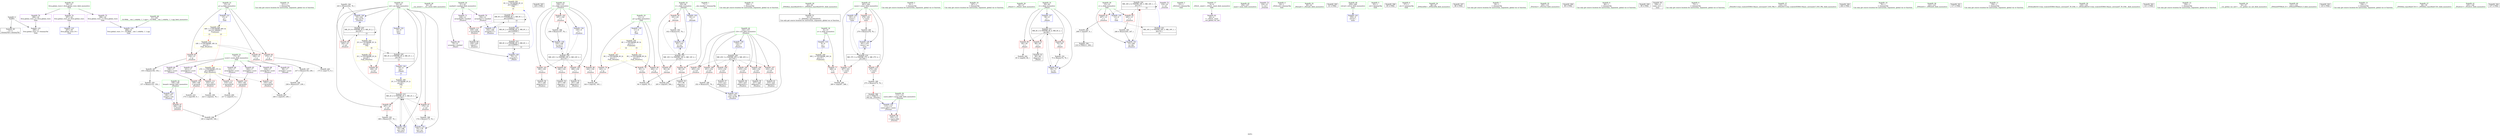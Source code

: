 digraph "SVFG" {
	label="SVFG";

	Node0x559079123280 [shape=record,color=grey,label="{NodeID: 0\nNullPtr}"];
	Node0x559079123280 -> Node0x5590791406b0[style=solid];
	Node0x559079123280 -> Node0x5590791456d0[style=solid];
	Node0x55907913f660 [shape=record,color=red,label="{NodeID: 97\n184\<--148\n\<--bound\n_Z5solvev\n}"];
	Node0x55907913f660 -> Node0x55907914bfe0[style=solid];
	Node0x55907913d660 [shape=record,color=green,label="{NodeID: 14\n211\<--1\n\<--dummyObj\nCan only get source location for instruction, argument, global var or function.}"];
	Node0x559079143190 [shape=record,color=grey,label="{NodeID: 194\n243 = Binary(242, 76, )\n}"];
	Node0x559079143190 -> Node0x559079146330[style=solid];
	Node0x5590791401c0 [shape=record,color=red,label="{NodeID: 111\n216\<--215\n\<--arrayidx20\n_Z5solvev\n}"];
	Node0x5590791401c0 -> Node0x559079143a90[style=solid];
	Node0x55907913e310 [shape=record,color=green,label="{NodeID: 28\n44\<--45\n__cxa_atexit\<--__cxa_atexit_field_insensitive\n}"];
	Node0x55907915e810 [shape=record,color=yellow,style=double,label="{NodeID: 291\n6V_3 = CSCHI(MR_6V_2)\npts\{220000 \}\nCS[]|{<s0>15}}"];
	Node0x55907915e810:s0 -> Node0x559079154400[style=dashed,color=red];
	Node0x55907914bfe0 [shape=record,color=grey,label="{NodeID: 208\n185 = cmp(183, 184, )\n}"];
	Node0x5590791456d0 [shape=record,color=blue, style = dotted,label="{NodeID: 125\n289\<--3\nllvm.global_ctors_2\<--dummyVal\nGlob }"];
	Node0x55907913f080 [shape=record,color=green,label="{NodeID: 42\n148\<--149\nbound\<--bound_field_insensitive\n_Z5solvev\n}"];
	Node0x55907913f080 -> Node0x55907913f660[style=solid];
	Node0x55907913f080 -> Node0x559079145d80[style=solid];
	Node0x55907916c030 [shape=record,color=black,label="{NodeID: 305\n128 = PHI()\n}"];
	Node0x559079146260 [shape=record,color=blue,label="{NodeID: 139\n152\<--9\ni14\<--\n_Z5solvev\n}"];
	Node0x559079146260 -> Node0x559079157100[style=dashed];
	Node0x559079140cc0 [shape=record,color=black,label="{NodeID: 56\n191\<--190\nidxprom10\<--\n_Z5solvev\n}"];
	Node0x559079141820 [shape=record,color=purple,label="{NodeID: 70\n192\<--21\narrayidx11\<--marked\n_Z5solvev\n}"];
	Node0x559079141820 -> Node0x5590791460c0[style=solid];
	Node0x55907915b5f0 [shape=record,color=yellow,style=double,label="{NodeID: 250\n8V_1 = ENCHI(MR_8V_0)\npts\{12 \}\nFun[main]|{<s0>14|<s1>15}}"];
	Node0x55907915b5f0:s0 -> Node0x55907915b2f0[style=dashed,color=red];
	Node0x55907915b5f0:s1 -> Node0x559079159400[style=dashed,color=red];
	Node0x559079142410 [shape=record,color=red,label="{NodeID: 84\n172\<--15\n\<--p\n_Z5solvev\n}"];
	Node0x559079142410 -> Node0x55907914b860[style=solid];
	Node0x55907913c760 [shape=record,color=green,label="{NodeID: 1\n7\<--1\n__dso_handle\<--dummyObj\nGlob }"];
	Node0x55907913f730 [shape=record,color=red,label="{NodeID: 98\n162\<--150\n\<--i\n_Z5solvev\n}"];
	Node0x55907913f730 -> Node0x55907914c160[style=solid];
	Node0x55907913d6f0 [shape=record,color=green,label="{NodeID: 15\n239\<--1\n\<--dummyObj\nCan only get source location for instruction, argument, global var or function.}"];
	Node0x559079143310 [shape=record,color=grey,label="{NodeID: 195\n188 = Binary(187, 76, )\n}"];
	Node0x559079143310 -> Node0x559079145ff0[style=solid];
	Node0x559079140290 [shape=record,color=red,label="{NodeID: 112\n222\<--221\n\<--arrayidx23\n_Z5solvev\n}"];
	Node0x559079140290 -> Node0x559079143910[style=solid];
	Node0x55907913e410 [shape=record,color=green,label="{NodeID: 29\n43\<--49\n_ZNSt8ios_base4InitD1Ev\<--_ZNSt8ios_base4InitD1Ev_field_insensitive\n}"];
	Node0x55907913e410 -> Node0x559079140880[style=solid];
	Node0x55907914c160 [shape=record,color=grey,label="{NodeID: 209\n164 = cmp(162, 163, )\n}"];
	Node0x5590791457d0 [shape=record,color=blue,label="{NodeID: 126\n19\<--9\nsol\<--\n_Z4initv\n|{<s0>13}}"];
	Node0x5590791457d0:s0 -> Node0x55907915e6b0[style=dashed,color=blue];
	Node0x55907913f150 [shape=record,color=green,label="{NodeID: 43\n150\<--151\ni\<--i_field_insensitive\n_Z5solvev\n}"];
	Node0x55907913f150 -> Node0x55907913f730[style=solid];
	Node0x55907913f150 -> Node0x55907913f800[style=solid];
	Node0x55907913f150 -> Node0x55907913f8d0[style=solid];
	Node0x55907913f150 -> Node0x55907913f9a0[style=solid];
	Node0x55907913f150 -> Node0x55907913fa70[style=solid];
	Node0x55907913f150 -> Node0x559079145e50[style=solid];
	Node0x55907913f150 -> Node0x559079146190[style=solid];
	Node0x55907916c100 [shape=record,color=black,label="{NodeID: 306\n112 = PHI(275, )\n0th arg _Z5writei }"];
	Node0x55907916c100 -> Node0x559079145cb0[style=solid];
	Node0x559079146330 [shape=record,color=blue,label="{NodeID: 140\n19\<--243\nsol\<--inc35\n_Z5solvev\n}"];
	Node0x559079146330 -> Node0x559079156c00[style=dashed];
	Node0x559079140d90 [shape=record,color=black,label="{NodeID: 57\n214\<--213\nidxprom19\<--\n_Z5solvev\n}"];
	Node0x5590791418f0 [shape=record,color=purple,label="{NodeID: 71\n228\<--21\narrayidx28\<--marked\n_Z5solvev\n}"];
	Node0x5590791418f0 -> Node0x559079140360[style=solid];
	Node0x5590791424e0 [shape=record,color=red,label="{NodeID: 85\n236\<--15\n\<--p\n_Z5solvev\n}"];
	Node0x5590791424e0 -> Node0x559079143610[style=solid];
	Node0x55907913c7f0 [shape=record,color=green,label="{NodeID: 2\n9\<--1\n\<--dummyObj\nCan only get source location for instruction, argument, global var or function.}"];
	Node0x55907913f800 [shape=record,color=red,label="{NodeID: 99\n166\<--150\n\<--i\n_Z5solvev\n}"];
	Node0x55907913f800 -> Node0x559079140b20[style=solid];
	Node0x55907913d780 [shape=record,color=green,label="{NodeID: 16\n247\<--1\n\<--dummyObj\nCan only get source location for instruction, argument, global var or function.}"];
	Node0x559079143490 [shape=record,color=grey,label="{NodeID: 196\n238 = Binary(237, 239, )\n}"];
	Node0x559079143490 -> Node0x55907914be60[style=solid];
	Node0x559079140360 [shape=record,color=red,label="{NodeID: 113\n229\<--228\n\<--arrayidx28\n_Z5solvev\n}"];
	Node0x559079140360 -> Node0x559079141000[style=solid];
	Node0x55907913e510 [shape=record,color=green,label="{NodeID: 30\n56\<--57\n_Z4initv\<--_Z4initv_field_insensitive\n}"];
	Node0x55907915ea50 [shape=record,color=yellow,style=double,label="{NodeID: 293\n2V_4 = CSCHI(MR_2V_3)\npts\{20 \}\nCS[]|{|<s1>16}}"];
	Node0x55907915ea50 -> Node0x559079155300[style=dashed];
	Node0x55907915ea50:s1 -> Node0x55907915ae30[style=dashed,color=red];
	Node0x55907914c2e0 [shape=record,color=grey,label="{NodeID: 210\n170 = cmp(169, 9, )\n}"];
	Node0x5590791458a0 [shape=record,color=blue,label="{NodeID: 127\n59\<--9\ni\<--\n_Z4initv\n}"];
	Node0x5590791458a0 -> Node0x559079152600[style=dashed];
	Node0x55907913f220 [shape=record,color=green,label="{NodeID: 44\n152\<--153\ni14\<--i14_field_insensitive\n_Z5solvev\n}"];
	Node0x55907913f220 -> Node0x55907913fb40[style=solid];
	Node0x55907913f220 -> Node0x55907913fc10[style=solid];
	Node0x55907913f220 -> Node0x55907913fce0[style=solid];
	Node0x55907913f220 -> Node0x55907913fdb0[style=solid];
	Node0x55907913f220 -> Node0x55907913fe80[style=solid];
	Node0x55907913f220 -> Node0x55907913ff50[style=solid];
	Node0x55907913f220 -> Node0x559079146260[style=solid];
	Node0x55907913f220 -> Node0x5590791464d0[style=solid];
	Node0x559079156700 [shape=record,color=black,label="{NodeID: 224\nMR_16V_2 = PHI(MR_16V_3, MR_16V_1, )\npts\{14 \}\n|{|<s4>15}}"];
	Node0x559079156700 -> Node0x5590791421a0[style=dashed];
	Node0x559079156700 -> Node0x559079142270[style=dashed];
	Node0x559079156700 -> Node0x559079146400[style=dashed];
	Node0x559079156700 -> Node0x559079156700[style=dashed];
	Node0x559079156700:s4 -> Node0x559079155800[style=dashed,color=blue];
	Node0x559079146400 [shape=record,color=blue,label="{NodeID: 141\n13\<--246\ns\<--dec\n_Z5solvev\n}"];
	Node0x559079146400 -> Node0x559079156700[style=dashed];
	Node0x559079140e60 [shape=record,color=black,label="{NodeID: 58\n220\<--219\nidxprom22\<--\n_Z5solvev\n}"];
	Node0x5590791419c0 [shape=record,color=purple,label="{NodeID: 72\n116\<--25\n\<--.str\n_Z5writei\n}"];
	Node0x5590791425b0 [shape=record,color=red,label="{NodeID: 86\n126\<--19\n\<--sol\n_Z5writei\n}"];
	Node0x55907913c880 [shape=record,color=green,label="{NodeID: 3\n23\<--1\n_ZSt3cin\<--dummyObj\nGlob }"];
	Node0x55907913f8d0 [shape=record,color=red,label="{NodeID: 100\n180\<--150\n\<--i\n_Z5solvev\n}"];
	Node0x55907913f8d0 -> Node0x559079140bf0[style=solid];
	Node0x55907913d810 [shape=record,color=green,label="{NodeID: 17\n4\<--6\n_ZStL8__ioinit\<--_ZStL8__ioinit_field_insensitive\nGlob }"];
	Node0x55907913d810 -> Node0x5590791411a0[style=solid];
	Node0x559079143610 [shape=record,color=grey,label="{NodeID: 197\n237 = Binary(156, 236, )\n}"];
	Node0x559079143610 -> Node0x559079143490[style=solid];
	Node0x559079140430 [shape=record,color=red,label="{NodeID: 114\n235\<--234\n\<--arrayidx30\n_Z5solvev\n}"];
	Node0x559079140430 -> Node0x55907914be60[style=solid];
	Node0x55907913e610 [shape=record,color=green,label="{NodeID: 31\n59\<--60\ni\<--i_field_insensitive\n_Z4initv\n}"];
	Node0x55907913e610 -> Node0x5590791428f0[style=solid];
	Node0x55907913e610 -> Node0x5590791429c0[style=solid];
	Node0x55907913e610 -> Node0x559079142a90[style=solid];
	Node0x55907913e610 -> Node0x5590791458a0[style=solid];
	Node0x55907913e610 -> Node0x559079145a40[style=solid];
	Node0x559079152600 [shape=record,color=black,label="{NodeID: 211\nMR_4V_3 = PHI(MR_4V_4, MR_4V_2, )\npts\{60 \}\n}"];
	Node0x559079152600 -> Node0x5590791428f0[style=dashed];
	Node0x559079152600 -> Node0x5590791429c0[style=dashed];
	Node0x559079152600 -> Node0x559079142a90[style=dashed];
	Node0x559079152600 -> Node0x559079145a40[style=dashed];
	Node0x559079145970 [shape=record,color=blue,label="{NodeID: 128\n70\<--72\narrayidx\<--\n_Z4initv\n}"];
	Node0x559079145970 -> Node0x559079152b00[style=dashed];
	Node0x55907913f2f0 [shape=record,color=green,label="{NodeID: 45\n256\<--257\nmain\<--main_field_insensitive\n}"];
	Node0x559079156c00 [shape=record,color=black,label="{NodeID: 225\nMR_2V_8 = PHI(MR_2V_9, MR_2V_2, )\npts\{20 \}\n|{|<s3>15}}"];
	Node0x559079156c00 -> Node0x559079142820[style=dashed];
	Node0x559079156c00 -> Node0x559079146330[style=dashed];
	Node0x559079156c00 -> Node0x559079156c00[style=dashed];
	Node0x559079156c00:s3 -> Node0x55907915ea50[style=dashed,color=blue];
	Node0x5590791464d0 [shape=record,color=blue,label="{NodeID: 142\n152\<--252\ni14\<--inc38\n_Z5solvev\n}"];
	Node0x5590791464d0 -> Node0x559079157100[style=dashed];
	Node0x559079140f30 [shape=record,color=black,label="{NodeID: 59\n227\<--226\nidxprom27\<--\n_Z5solvev\n}"];
	Node0x559079141a90 [shape=record,color=purple,label="{NodeID: 73\n124\<--27\n\<--.str.1\n_Z5writei\n}"];
	Node0x559079142680 [shape=record,color=red,label="{NodeID: 87\n175\<--19\n\<--sol\n_Z5solvev\n}"];
	Node0x559079142680 -> Node0x559079143790[style=solid];
	Node0x55907913c910 [shape=record,color=green,label="{NodeID: 4\n24\<--1\n_ZSt4cout\<--dummyObj\nGlob }"];
	Node0x559078ed0400 [shape=record,color=black,label="{NodeID: 184\n210 = PHI(211, 208, )\n}"];
	Node0x55907913f9a0 [shape=record,color=red,label="{NodeID: 101\n190\<--150\n\<--i\n_Z5solvev\n}"];
	Node0x55907913f9a0 -> Node0x559079140cc0[style=solid];
	Node0x55907913d910 [shape=record,color=green,label="{NodeID: 18\n8\<--10\nn\<--n_field_insensitive\nGlob }"];
	Node0x55907913d910 -> Node0x559079141e60[style=solid];
	Node0x55907913d910 -> Node0x559079144fd0[style=solid];
	Node0x559079143790 [shape=record,color=grey,label="{NodeID: 198\n176 = Binary(175, 76, )\n}"];
	Node0x559079143790 -> Node0x559079145f20[style=solid];
	Node0x559079140500 [shape=record,color=red,label="{NodeID: 115\n267\<--261\n\<--casen\nmain\n}"];
	Node0x559079140500 -> Node0x55907914bce0[style=solid];
	Node0x55907913e6e0 [shape=record,color=green,label="{NodeID: 32\n80\<--81\n_Z4readv\<--_Z4readv_field_insensitive\n}"];
	Node0x55907916b5d0 [shape=record,color=black,label="{NodeID: 295\n41 = PHI()\n}"];
	Node0x559079152b00 [shape=record,color=black,label="{NodeID: 212\nMR_6V_2 = PHI(MR_6V_3, MR_6V_1, )\npts\{220000 \}\n|{|<s1>13}}"];
	Node0x559079152b00 -> Node0x559079145970[style=dashed];
	Node0x559079152b00:s1 -> Node0x55907915e810[style=dashed,color=blue];
	Node0x559079145a40 [shape=record,color=blue,label="{NodeID: 129\n59\<--75\ni\<--inc\n_Z4initv\n}"];
	Node0x559079145a40 -> Node0x559079152600[style=dashed];
	Node0x55907913f3f0 [shape=record,color=green,label="{NodeID: 46\n259\<--260\nretval\<--retval_field_insensitive\nmain\n}"];
	Node0x55907913f3f0 -> Node0x5590791465a0[style=solid];
	Node0x559079157100 [shape=record,color=black,label="{NodeID: 226\nMR_25V_3 = PHI(MR_25V_4, MR_25V_2, )\npts\{153 \}\n}"];
	Node0x559079157100 -> Node0x55907913fb40[style=dashed];
	Node0x559079157100 -> Node0x55907913fc10[style=dashed];
	Node0x559079157100 -> Node0x55907913fce0[style=dashed];
	Node0x559079157100 -> Node0x55907913fdb0[style=dashed];
	Node0x559079157100 -> Node0x55907913fe80[style=dashed];
	Node0x559079157100 -> Node0x55907913ff50[style=dashed];
	Node0x559079157100 -> Node0x5590791464d0[style=dashed];
	Node0x5590791465a0 [shape=record,color=blue,label="{NodeID: 143\n259\<--9\nretval\<--\nmain\n}"];
	Node0x559079141000 [shape=record,color=black,label="{NodeID: 60\n230\<--229\ntobool\<--\n_Z5solvev\n}"];
	Node0x55907915ac70 [shape=record,color=yellow,style=double,label="{NodeID: 240\n27V_1 = ENCHI(MR_27V_0)\npts\{180000 \}\nFun[_Z5solvev]}"];
	Node0x55907915ac70 -> Node0x559079140020[style=dashed];
	Node0x55907915ac70 -> Node0x5590791400f0[style=dashed];
	Node0x55907915ac70 -> Node0x5590791401c0[style=dashed];
	Node0x55907915ac70 -> Node0x559079140290[style=dashed];
	Node0x55907915ac70 -> Node0x559079140430[style=dashed];
	Node0x559079141b60 [shape=record,color=purple,label="{NodeID: 74\n287\<--29\nllvm.global_ctors_0\<--llvm.global_ctors\nGlob }"];
	Node0x559079141b60 -> Node0x5590791454d0[style=solid];
	Node0x559079142750 [shape=record,color=red,label="{NodeID: 88\n187\<--19\n\<--sol\n_Z5solvev\n}"];
	Node0x559079142750 -> Node0x559079143310[style=solid];
	Node0x55907913d150 [shape=record,color=green,label="{NodeID: 5\n25\<--1\n.str\<--dummyObj\nGlob }"];
	Node0x559079148d50 [shape=record,color=grey,label="{NodeID: 185\n246 = Binary(245, 247, )\n}"];
	Node0x559079148d50 -> Node0x559079146400[style=solid];
	Node0x55907913fa70 [shape=record,color=red,label="{NodeID: 102\n197\<--150\n\<--i\n_Z5solvev\n}"];
	Node0x55907913fa70 -> Node0x5590791491d0[style=solid];
	Node0x55907913da10 [shape=record,color=green,label="{NodeID: 19\n11\<--12\ng\<--g_field_insensitive\nGlob }"];
	Node0x55907913da10 -> Node0x559079141f30[style=solid];
	Node0x55907913da10 -> Node0x559079142000[style=solid];
	Node0x55907913da10 -> Node0x5590791420d0[style=solid];
	Node0x55907913da10 -> Node0x5590791450d0[style=solid];
	Node0x559079143910 [shape=record,color=grey,label="{NodeID: 199\n223 = cmp(222, 76, )\n}"];
	Node0x559079144e30 [shape=record,color=red,label="{NodeID: 116\n274\<--261\n\<--casen\nmain\n}"];
	Node0x559079144e30 -> Node0x559079149350[style=solid];
	Node0x55907913e7e0 [shape=record,color=green,label="{NodeID: 33\n83\<--84\ni\<--i_field_insensitive\n_Z4readv\n}"];
	Node0x55907913e7e0 -> Node0x559079142b60[style=solid];
	Node0x55907913e7e0 -> Node0x559079142c30[style=solid];
	Node0x55907913e7e0 -> Node0x559079142d00[style=solid];
	Node0x55907913e7e0 -> Node0x559079145b10[style=solid];
	Node0x55907913e7e0 -> Node0x559079145be0[style=solid];
	Node0x55907916b6d0 [shape=record,color=black,label="{NodeID: 296\n85 = PHI()\n}"];
	Node0x559079145b10 [shape=record,color=blue,label="{NodeID: 130\n83\<--9\ni\<--\n_Z4readv\n}"];
	Node0x559079145b10 -> Node0x559079153500[style=dashed];
	Node0x55907913f4c0 [shape=record,color=green,label="{NodeID: 47\n261\<--262\ncasen\<--casen_field_insensitive\nmain\n}"];
	Node0x55907913f4c0 -> Node0x559079140500[style=solid];
	Node0x55907913f4c0 -> Node0x559079144e30[style=solid];
	Node0x55907913f4c0 -> Node0x559079144f00[style=solid];
	Node0x55907913f4c0 -> Node0x559079146670[style=solid];
	Node0x55907913f4c0 -> Node0x559079146740[style=solid];
	Node0x559079146670 [shape=record,color=blue,label="{NodeID: 144\n261\<--9\ncasen\<--\nmain\n}"];
	Node0x559079146670 -> Node0x559079154e00[style=dashed];
	Node0x5590791410d0 [shape=record,color=black,label="{NodeID: 61\n233\<--232\nidxprom29\<--\n_Z5solvev\n}"];
	Node0x559079141c60 [shape=record,color=purple,label="{NodeID: 75\n288\<--29\nllvm.global_ctors_1\<--llvm.global_ctors\nGlob }"];
	Node0x559079141c60 -> Node0x5590791455d0[style=solid];
	Node0x559079142820 [shape=record,color=red,label="{NodeID: 89\n242\<--19\n\<--sol\n_Z5solvev\n}"];
	Node0x559079142820 -> Node0x559079143190[style=solid];
	Node0x55907913d1e0 [shape=record,color=green,label="{NodeID: 6\n27\<--1\n.str.1\<--dummyObj\nGlob }"];
	Node0x559079148ed0 [shape=record,color=grey,label="{NodeID: 186\n252 = Binary(251, 76, )\n}"];
	Node0x559079148ed0 -> Node0x5590791464d0[style=solid];
	Node0x55907913fb40 [shape=record,color=red,label="{NodeID: 103\n203\<--152\n\<--i14\n_Z5solvev\n}"];
	Node0x55907913fb40 -> Node0x55907914b720[style=solid];
	Node0x55907913db10 [shape=record,color=green,label="{NodeID: 20\n13\<--14\ns\<--s_field_insensitive\nGlob }"];
	Node0x55907913db10 -> Node0x5590791421a0[style=solid];
	Node0x55907913db10 -> Node0x559079142270[style=solid];
	Node0x55907913db10 -> Node0x5590791451d0[style=solid];
	Node0x55907913db10 -> Node0x559079146400[style=solid];
	Node0x559079143a90 [shape=record,color=grey,label="{NodeID: 200\n217 = cmp(216, 9, )\n}"];
	Node0x559079144f00 [shape=record,color=red,label="{NodeID: 117\n278\<--261\n\<--casen\nmain\n}"];
	Node0x559079144f00 -> Node0x5590791494d0[style=solid];
	Node0x55907913e8b0 [shape=record,color=green,label="{NodeID: 34\n86\<--87\n_ZNSirsERi\<--_ZNSirsERi_field_insensitive\n}"];
	Node0x55907916b830 [shape=record,color=black,label="{NodeID: 297\n88 = PHI()\n}"];
	Node0x559079153500 [shape=record,color=black,label="{NodeID: 214\nMR_10V_3 = PHI(MR_10V_4, MR_10V_2, )\npts\{84 \}\n}"];
	Node0x559079153500 -> Node0x559079142b60[style=dashed];
	Node0x559079153500 -> Node0x559079142c30[style=dashed];
	Node0x559079153500 -> Node0x559079142d00[style=dashed];
	Node0x559079153500 -> Node0x559079145be0[style=dashed];
	Node0x559079145be0 [shape=record,color=blue,label="{NodeID: 131\n83\<--102\ni\<--inc\n_Z4readv\n}"];
	Node0x559079145be0 -> Node0x559079153500[style=dashed];
	Node0x5590791405b0 [shape=record,color=green,label="{NodeID: 48\n31\<--283\n_GLOBAL__sub_I_srkib0y_1_1.cpp\<--_GLOBAL__sub_I_srkib0y_1_1.cpp_field_insensitive\n}"];
	Node0x5590791405b0 -> Node0x5590791455d0[style=solid];
	Node0x559079146740 [shape=record,color=blue,label="{NodeID: 145\n261\<--279\ncasen\<--inc\nmain\n}"];
	Node0x559079146740 -> Node0x559079154e00[style=dashed];
	Node0x5590791411a0 [shape=record,color=purple,label="{NodeID: 62\n40\<--4\n\<--_ZStL8__ioinit\n__cxx_global_var_init\n}"];
	Node0x55907915ae30 [shape=record,color=yellow,style=double,label="{NodeID: 242\n2V_1 = ENCHI(MR_2V_0)\npts\{20 \}\nFun[_Z5writei]}"];
	Node0x55907915ae30 -> Node0x5590791425b0[style=dashed];
	Node0x559079141d60 [shape=record,color=purple,label="{NodeID: 76\n289\<--29\nllvm.global_ctors_2\<--llvm.global_ctors\nGlob }"];
	Node0x559079141d60 -> Node0x5590791456d0[style=solid];
	Node0x55907915bb30 [shape=record,color=yellow,style=double,label="{NodeID: 256\n40V_1 = ENCHI(MR_40V_0)\npts\{16 180000 \}\nFun[main]|{<s0>15|<s1>15}}"];
	Node0x55907915bb30:s0 -> Node0x55907915a000[style=dashed,color=red];
	Node0x55907915bb30:s1 -> Node0x55907915ac70[style=dashed,color=red];
	Node0x5590791428f0 [shape=record,color=red,label="{NodeID: 90\n64\<--59\n\<--i\n_Z4initv\n}"];
	Node0x5590791428f0 -> Node0x55907914b9e0[style=solid];
	Node0x55907913d270 [shape=record,color=green,label="{NodeID: 7\n30\<--1\n\<--dummyObj\nCan only get source location for instruction, argument, global var or function.}"];
	Node0x559079149050 [shape=record,color=grey,label="{NodeID: 187\n155 = Binary(156, 154, )\n}"];
	Node0x559079149050 -> Node0x559079143010[style=solid];
	Node0x55907913fc10 [shape=record,color=red,label="{NodeID: 104\n213\<--152\n\<--i14\n_Z5solvev\n}"];
	Node0x55907913fc10 -> Node0x559079140d90[style=solid];
	Node0x55907913dc10 [shape=record,color=green,label="{NodeID: 21\n15\<--16\np\<--p_field_insensitive\nGlob }"];
	Node0x55907913dc10 -> Node0x559079142340[style=solid];
	Node0x55907913dc10 -> Node0x559079142410[style=solid];
	Node0x55907913dc10 -> Node0x5590791424e0[style=solid];
	Node0x55907913dc10 -> Node0x5590791452d0[style=solid];
	Node0x559079143c10 [shape=record,color=grey,label="{NodeID: 201\n208 = cmp(207, 9, )\n}"];
	Node0x559079143c10 -> Node0x559078ed0400[style=solid];
	Node0x559079144fd0 [shape=record,color=blue,label="{NodeID: 118\n8\<--9\nn\<--\nGlob }"];
	Node0x559079144fd0 -> Node0x55907915b4e0[style=dashed];
	Node0x55907913e9b0 [shape=record,color=green,label="{NodeID: 35\n109\<--110\n_Z5writei\<--_Z5writei_field_insensitive\n}"];
	Node0x55907916b930 [shape=record,color=black,label="{NodeID: 298\n89 = PHI()\n}"];
	Node0x559079153a00 [shape=record,color=black,label="{NodeID: 215\nMR_2V_2 = PHI(MR_2V_5, MR_2V_1, )\npts\{20 \}\n}"];
	Node0x559079153a00 -> Node0x559079142680[style=dashed];
	Node0x559079153a00 -> Node0x559079142750[style=dashed];
	Node0x559079153a00 -> Node0x559079145f20[style=dashed];
	Node0x559079153a00 -> Node0x559079145ff0[style=dashed];
	Node0x559079153a00 -> Node0x559079153a00[style=dashed];
	Node0x559079153a00 -> Node0x559079156c00[style=dashed];
	Node0x559079145cb0 [shape=record,color=blue,label="{NodeID: 132\n113\<--112\ncasen.addr\<--casen\n_Z5writei\n}"];
	Node0x559079145cb0 -> Node0x55907913f590[style=dashed];
	Node0x5590791406b0 [shape=record,color=black,label="{NodeID: 49\n2\<--3\ndummyVal\<--dummyVal\n}"];
	Node0x559079141270 [shape=record,color=purple,label="{NodeID: 63\n98\<--17\narrayidx\<--score\n_Z4readv\n}"];
	Node0x559079141e60 [shape=record,color=red,label="{NodeID: 77\n268\<--8\n\<--n\nmain\n}"];
	Node0x559079141e60 -> Node0x55907914bce0[style=solid];
	Node0x5590791429c0 [shape=record,color=red,label="{NodeID: 91\n68\<--59\n\<--i\n_Z4initv\n}"];
	Node0x5590791429c0 -> Node0x559079140980[style=solid];
	Node0x55907913d300 [shape=record,color=green,label="{NodeID: 8\n66\<--1\n\<--dummyObj\nCan only get source location for instruction, argument, global var or function.}"];
	Node0x5590791491d0 [shape=record,color=grey,label="{NodeID: 188\n198 = Binary(197, 76, )\n}"];
	Node0x5590791491d0 -> Node0x559079146190[style=solid];
	Node0x55907913fce0 [shape=record,color=red,label="{NodeID: 105\n219\<--152\n\<--i14\n_Z5solvev\n}"];
	Node0x55907913fce0 -> Node0x559079140e60[style=solid];
	Node0x55907913dd10 [shape=record,color=green,label="{NodeID: 22\n17\<--18\nscore\<--score_field_insensitive\nGlob }"];
	Node0x55907913dd10 -> Node0x559079141270[style=solid];
	Node0x55907913dd10 -> Node0x559079141340[style=solid];
	Node0x55907913dd10 -> Node0x559079141410[style=solid];
	Node0x55907913dd10 -> Node0x5590791414e0[style=solid];
	Node0x55907913dd10 -> Node0x5590791415b0[style=solid];
	Node0x55907913dd10 -> Node0x559079141680[style=solid];
	Node0x55907914b720 [shape=record,color=grey,label="{NodeID: 202\n205 = cmp(203, 204, )\n}"];
	Node0x5590791450d0 [shape=record,color=blue,label="{NodeID: 119\n11\<--9\ng\<--\nGlob }"];
	Node0x5590791450d0 -> Node0x55907915b5f0[style=dashed];
	Node0x55907913eab0 [shape=record,color=green,label="{NodeID: 36\n113\<--114\ncasen.addr\<--casen.addr_field_insensitive\n_Z5writei\n}"];
	Node0x55907913eab0 -> Node0x55907913f590[style=solid];
	Node0x55907913eab0 -> Node0x559079145cb0[style=solid];
	Node0x55907916ba00 [shape=record,color=black,label="{NodeID: 299\n99 = PHI()\n}"];
	Node0x559079153f00 [shape=record,color=black,label="{NodeID: 216\nMR_23V_3 = PHI(MR_23V_4, MR_23V_2, )\npts\{151 \}\n}"];
	Node0x559079153f00 -> Node0x55907913f730[style=dashed];
	Node0x559079153f00 -> Node0x55907913f800[style=dashed];
	Node0x559079153f00 -> Node0x55907913f8d0[style=dashed];
	Node0x559079153f00 -> Node0x55907913f9a0[style=dashed];
	Node0x559079153f00 -> Node0x55907913fa70[style=dashed];
	Node0x559079153f00 -> Node0x559079146190[style=dashed];
	Node0x559079145d80 [shape=record,color=blue,label="{NodeID: 133\n148\<--157\nbound\<--sub\n_Z5solvev\n}"];
	Node0x559079145d80 -> Node0x55907913f660[style=dashed];
	Node0x5590791407b0 [shape=record,color=black,label="{NodeID: 50\n258\<--9\nmain_ret\<--\nmain\n}"];
	Node0x559079141340 [shape=record,color=purple,label="{NodeID: 64\n168\<--17\narrayidx\<--score\n_Z5solvev\n}"];
	Node0x559079141340 -> Node0x559079140020[style=solid];
	Node0x559079141f30 [shape=record,color=red,label="{NodeID: 78\n93\<--11\n\<--g\n_Z4readv\n}"];
	Node0x559079141f30 -> Node0x55907914bb60[style=solid];
	Node0x559079142a90 [shape=record,color=red,label="{NodeID: 92\n74\<--59\n\<--i\n_Z4initv\n}"];
	Node0x559079142a90 -> Node0x559079149650[style=solid];
	Node0x55907913d390 [shape=record,color=green,label="{NodeID: 9\n72\<--1\n\<--dummyObj\nCan only get source location for instruction, argument, global var or function.}"];
	Node0x559079149350 [shape=record,color=grey,label="{NodeID: 189\n275 = Binary(274, 76, )\n|{<s0>16}}"];
	Node0x559079149350:s0 -> Node0x55907916c100[style=solid,color=red];
	Node0x55907913fdb0 [shape=record,color=red,label="{NodeID: 106\n226\<--152\n\<--i14\n_Z5solvev\n}"];
	Node0x55907913fdb0 -> Node0x559079140f30[style=solid];
	Node0x55907913de10 [shape=record,color=green,label="{NodeID: 23\n19\<--20\nsol\<--sol_field_insensitive\nGlob }"];
	Node0x55907913de10 -> Node0x5590791425b0[style=solid];
	Node0x55907913de10 -> Node0x559079142680[style=solid];
	Node0x55907913de10 -> Node0x559079142750[style=solid];
	Node0x55907913de10 -> Node0x559079142820[style=solid];
	Node0x55907913de10 -> Node0x5590791453d0[style=solid];
	Node0x55907913de10 -> Node0x5590791457d0[style=solid];
	Node0x55907913de10 -> Node0x559079145f20[style=solid];
	Node0x55907913de10 -> Node0x559079145ff0[style=solid];
	Node0x55907913de10 -> Node0x559079146330[style=solid];
	Node0x55907914b860 [shape=record,color=grey,label="{NodeID: 203\n173 = cmp(172, 9, )\n}"];
	Node0x5590791451d0 [shape=record,color=blue,label="{NodeID: 120\n13\<--9\ns\<--\nGlob }"];
	Node0x5590791451d0 -> Node0x559079155800[style=dashed];
	Node0x55907913eb80 [shape=record,color=green,label="{NodeID: 37\n118\<--119\n_ZStlsISt11char_traitsIcEERSt13basic_ostreamIcT_ES5_PKc\<--_ZStlsISt11char_traitsIcEERSt13basic_ostreamIcT_ES5_PKc_field_insensitive\n}"];
	Node0x55907916bad0 [shape=record,color=black,label="{NodeID: 300\n264 = PHI()\n}"];
	Node0x559079154400 [shape=record,color=black,label="{NodeID: 217\nMR_6V_2 = PHI(MR_6V_3, MR_6V_1, )\npts\{220000 \}\n|{|<s3>15}}"];
	Node0x559079154400 -> Node0x559079140360[style=dashed];
	Node0x559079154400 -> Node0x5590791460c0[style=dashed];
	Node0x559079154400 -> Node0x559079154400[style=dashed];
	Node0x559079154400:s3 -> Node0x559079154900[style=dashed,color=blue];
	Node0x559079145e50 [shape=record,color=blue,label="{NodeID: 134\n150\<--9\ni\<--\n_Z5solvev\n}"];
	Node0x559079145e50 -> Node0x559079153f00[style=dashed];
	Node0x559079140880 [shape=record,color=black,label="{NodeID: 51\n42\<--43\n\<--_ZNSt8ios_base4InitD1Ev\nCan only get source location for instruction, argument, global var or function.}"];
	Node0x559079141410 [shape=record,color=purple,label="{NodeID: 65\n182\<--17\narrayidx6\<--score\n_Z5solvev\n}"];
	Node0x559079141410 -> Node0x5590791400f0[style=solid];
	Node0x559079142000 [shape=record,color=red,label="{NodeID: 79\n163\<--11\n\<--g\n_Z5solvev\n}"];
	Node0x559079142000 -> Node0x55907914c160[style=solid];
	Node0x559079142b60 [shape=record,color=red,label="{NodeID: 93\n92\<--83\n\<--i\n_Z4readv\n}"];
	Node0x559079142b60 -> Node0x55907914bb60[style=solid];
	Node0x55907913d420 [shape=record,color=green,label="{NodeID: 10\n76\<--1\n\<--dummyObj\nCan only get source location for instruction, argument, global var or function.}"];
	Node0x5590791494d0 [shape=record,color=grey,label="{NodeID: 190\n279 = Binary(278, 76, )\n}"];
	Node0x5590791494d0 -> Node0x559079146740[style=solid];
	Node0x55907913fe80 [shape=record,color=red,label="{NodeID: 107\n232\<--152\n\<--i14\n_Z5solvev\n}"];
	Node0x55907913fe80 -> Node0x5590791410d0[style=solid];
	Node0x55907913df10 [shape=record,color=green,label="{NodeID: 24\n21\<--22\nmarked\<--marked_field_insensitive\nGlob }"];
	Node0x55907913df10 -> Node0x559079141750[style=solid];
	Node0x55907913df10 -> Node0x559079141820[style=solid];
	Node0x55907913df10 -> Node0x5590791418f0[style=solid];
	Node0x55907914b9e0 [shape=record,color=grey,label="{NodeID: 204\n65 = cmp(64, 66, )\n}"];
	Node0x5590791452d0 [shape=record,color=blue,label="{NodeID: 121\n15\<--9\np\<--\nGlob }"];
	Node0x5590791452d0 -> Node0x55907915bb30[style=dashed];
	Node0x55907913ec80 [shape=record,color=green,label="{NodeID: 38\n122\<--123\n_ZNSolsEi\<--_ZNSolsEi_field_insensitive\n}"];
	Node0x55907916bbd0 [shape=record,color=black,label="{NodeID: 301\n117 = PHI()\n}"];
	Node0x559079154900 [shape=record,color=black,label="{NodeID: 218\nMR_6V_2 = PHI(MR_6V_4, MR_6V_1, )\npts\{220000 \}\n|{<s0>13}}"];
	Node0x559079154900:s0 -> Node0x559079152b00[style=dashed,color=red];
	Node0x559079145f20 [shape=record,color=blue,label="{NodeID: 135\n19\<--176\nsol\<--inc\n_Z5solvev\n}"];
	Node0x559079145f20 -> Node0x559079153a00[style=dashed];
	Node0x559079140980 [shape=record,color=black,label="{NodeID: 52\n69\<--68\nidxprom\<--\n_Z4initv\n}"];
	Node0x5590791414e0 [shape=record,color=purple,label="{NodeID: 66\n215\<--17\narrayidx20\<--score\n_Z5solvev\n}"];
	Node0x5590791414e0 -> Node0x5590791401c0[style=solid];
	Node0x5590791420d0 [shape=record,color=red,label="{NodeID: 80\n204\<--11\n\<--g\n_Z5solvev\n}"];
	Node0x5590791420d0 -> Node0x55907914b720[style=solid];
	Node0x559079142c30 [shape=record,color=red,label="{NodeID: 94\n96\<--83\n\<--i\n_Z4readv\n}"];
	Node0x559079142c30 -> Node0x559079140a50[style=solid];
	Node0x55907913d4b0 [shape=record,color=green,label="{NodeID: 11\n156\<--1\n\<--dummyObj\nCan only get source location for instruction, argument, global var or function.}"];
	Node0x559079149650 [shape=record,color=grey,label="{NodeID: 191\n75 = Binary(74, 76, )\n}"];
	Node0x559079149650 -> Node0x559079145a40[style=solid];
	Node0x55907913ff50 [shape=record,color=red,label="{NodeID: 108\n251\<--152\n\<--i14\n_Z5solvev\n}"];
	Node0x55907913ff50 -> Node0x559079148ed0[style=solid];
	Node0x55907913e010 [shape=record,color=green,label="{NodeID: 25\n29\<--33\nllvm.global_ctors\<--llvm.global_ctors_field_insensitive\nGlob }"];
	Node0x55907913e010 -> Node0x559079141b60[style=solid];
	Node0x55907913e010 -> Node0x559079141c60[style=solid];
	Node0x55907913e010 -> Node0x559079141d60[style=solid];
	Node0x55907914bb60 [shape=record,color=grey,label="{NodeID: 205\n94 = cmp(92, 93, )\n}"];
	Node0x5590791453d0 [shape=record,color=blue,label="{NodeID: 122\n19\<--9\nsol\<--\nGlob }"];
	Node0x5590791453d0 -> Node0x559079155300[style=dashed];
	Node0x55907913ed80 [shape=record,color=green,label="{NodeID: 39\n129\<--130\n_ZSt4endlIcSt11char_traitsIcEERSt13basic_ostreamIT_T0_ES6_\<--_ZSt4endlIcSt11char_traitsIcEERSt13basic_ostreamIT_T0_ES6__field_insensitive\n}"];
	Node0x55907916bd30 [shape=record,color=black,label="{NodeID: 302\n121 = PHI()\n}"];
	Node0x559079154e00 [shape=record,color=black,label="{NodeID: 219\nMR_37V_3 = PHI(MR_37V_4, MR_37V_2, )\npts\{262 \}\n}"];
	Node0x559079154e00 -> Node0x559079140500[style=dashed];
	Node0x559079154e00 -> Node0x559079144e30[style=dashed];
	Node0x559079154e00 -> Node0x559079144f00[style=dashed];
	Node0x559079154e00 -> Node0x559079146740[style=dashed];
	Node0x559079145ff0 [shape=record,color=blue,label="{NodeID: 136\n19\<--188\nsol\<--inc9\n_Z5solvev\n}"];
	Node0x559079145ff0 -> Node0x559079153a00[style=dashed];
	Node0x559079140a50 [shape=record,color=black,label="{NodeID: 53\n97\<--96\nidxprom\<--\n_Z4readv\n}"];
	Node0x559079159400 [shape=record,color=yellow,style=double,label="{NodeID: 233\n8V_1 = ENCHI(MR_8V_0)\npts\{12 \}\nFun[_Z5solvev]}"];
	Node0x559079159400 -> Node0x559079142000[style=dashed];
	Node0x559079159400 -> Node0x5590791420d0[style=dashed];
	Node0x5590791415b0 [shape=record,color=purple,label="{NodeID: 67\n221\<--17\narrayidx23\<--score\n_Z5solvev\n}"];
	Node0x5590791415b0 -> Node0x559079140290[style=solid];
	Node0x55907915b2f0 [shape=record,color=yellow,style=double,label="{NodeID: 247\n8V_1 = ENCHI(MR_8V_0)\npts\{12 \}\nFun[_Z4readv]}"];
	Node0x55907915b2f0 -> Node0x559079141f30[style=dashed];
	Node0x5590791421a0 [shape=record,color=red,label="{NodeID: 81\n207\<--13\n\<--s\n_Z5solvev\n}"];
	Node0x5590791421a0 -> Node0x559079143c10[style=solid];
	Node0x559079142d00 [shape=record,color=red,label="{NodeID: 95\n101\<--83\n\<--i\n_Z4readv\n}"];
	Node0x559079142d00 -> Node0x559079142e90[style=solid];
	Node0x55907913d540 [shape=record,color=green,label="{NodeID: 12\n158\<--1\n\<--dummyObj\nCan only get source location for instruction, argument, global var or function.}"];
	Node0x559079142e90 [shape=record,color=grey,label="{NodeID: 192\n102 = Binary(101, 76, )\n}"];
	Node0x559079142e90 -> Node0x559079145be0[style=solid];
	Node0x559079140020 [shape=record,color=red,label="{NodeID: 109\n169\<--168\n\<--arrayidx\n_Z5solvev\n}"];
	Node0x559079140020 -> Node0x55907914c2e0[style=solid];
	Node0x55907913e110 [shape=record,color=green,label="{NodeID: 26\n34\<--35\n__cxx_global_var_init\<--__cxx_global_var_init_field_insensitive\n}"];
	Node0x55907914bce0 [shape=record,color=grey,label="{NodeID: 206\n269 = cmp(267, 268, )\n}"];
	Node0x5590791454d0 [shape=record,color=blue,label="{NodeID: 123\n287\<--30\nllvm.global_ctors_0\<--\nGlob }"];
	Node0x55907913ee80 [shape=record,color=green,label="{NodeID: 40\n131\<--132\n_ZNSolsEPFRSoS_E\<--_ZNSolsEPFRSoS_E_field_insensitive\n}"];
	Node0x55907916be30 [shape=record,color=black,label="{NodeID: 303\n125 = PHI()\n}"];
	Node0x559079155300 [shape=record,color=black,label="{NodeID: 220\nMR_2V_2 = PHI(MR_2V_4, MR_2V_1, )\npts\{20 \}\n|{<s0>13}}"];
	Node0x559079155300:s0 -> Node0x5590791457d0[style=dashed,color=red];
	Node0x5590791460c0 [shape=record,color=blue,label="{NodeID: 137\n192\<--194\narrayidx11\<--\n_Z5solvev\n}"];
	Node0x5590791460c0 -> Node0x559079154400[style=dashed];
	Node0x559079140b20 [shape=record,color=black,label="{NodeID: 54\n167\<--166\nidxprom\<--\n_Z5solvev\n}"];
	Node0x559079141680 [shape=record,color=purple,label="{NodeID: 68\n234\<--17\narrayidx30\<--score\n_Z5solvev\n}"];
	Node0x559079141680 -> Node0x559079140430[style=solid];
	Node0x559079142270 [shape=record,color=red,label="{NodeID: 82\n245\<--13\n\<--s\n_Z5solvev\n}"];
	Node0x559079142270 -> Node0x559079148d50[style=solid];
	Node0x55907913f590 [shape=record,color=red,label="{NodeID: 96\n120\<--113\n\<--casen.addr\n_Z5writei\n}"];
	Node0x55907913d5d0 [shape=record,color=green,label="{NodeID: 13\n194\<--1\n\<--dummyObj\nCan only get source location for instruction, argument, global var or function.}"];
	Node0x559079143010 [shape=record,color=grey,label="{NodeID: 193\n157 = Binary(155, 158, )\n}"];
	Node0x559079143010 -> Node0x559079145d80[style=solid];
	Node0x5590791400f0 [shape=record,color=red,label="{NodeID: 110\n183\<--182\n\<--arrayidx6\n_Z5solvev\n}"];
	Node0x5590791400f0 -> Node0x55907914bfe0[style=solid];
	Node0x55907913e210 [shape=record,color=green,label="{NodeID: 27\n38\<--39\n_ZNSt8ios_base4InitC1Ev\<--_ZNSt8ios_base4InitC1Ev_field_insensitive\n}"];
	Node0x55907915e6b0 [shape=record,color=yellow,style=double,label="{NodeID: 290\n2V_3 = CSCHI(MR_2V_2)\npts\{20 \}\nCS[]|{<s0>15}}"];
	Node0x55907915e6b0:s0 -> Node0x559079153a00[style=dashed,color=red];
	Node0x55907914be60 [shape=record,color=grey,label="{NodeID: 207\n240 = cmp(235, 238, )\n}"];
	Node0x5590791455d0 [shape=record,color=blue,label="{NodeID: 124\n288\<--31\nllvm.global_ctors_1\<--_GLOBAL__sub_I_srkib0y_1_1.cpp\nGlob }"];
	Node0x55907913ef80 [shape=record,color=green,label="{NodeID: 41\n145\<--146\n_Z5solvev\<--_Z5solvev_field_insensitive\n}"];
	Node0x55907916bf30 [shape=record,color=black,label="{NodeID: 304\n127 = PHI()\n}"];
	Node0x559079155800 [shape=record,color=black,label="{NodeID: 221\nMR_16V_2 = PHI(MR_16V_3, MR_16V_1, )\npts\{14 \}\n|{<s0>15}}"];
	Node0x559079155800:s0 -> Node0x559079156700[style=dashed,color=red];
	Node0x559079146190 [shape=record,color=blue,label="{NodeID: 138\n150\<--198\ni\<--inc13\n_Z5solvev\n}"];
	Node0x559079146190 -> Node0x559079153f00[style=dashed];
	Node0x559079140bf0 [shape=record,color=black,label="{NodeID: 55\n181\<--180\nidxprom5\<--\n_Z5solvev\n}"];
	Node0x55907915a000 [shape=record,color=yellow,style=double,label="{NodeID: 235\n18V_1 = ENCHI(MR_18V_0)\npts\{16 \}\nFun[_Z5solvev]}"];
	Node0x55907915a000 -> Node0x559079142340[style=dashed];
	Node0x55907915a000 -> Node0x559079142410[style=dashed];
	Node0x55907915a000 -> Node0x5590791424e0[style=dashed];
	Node0x559079141750 [shape=record,color=purple,label="{NodeID: 69\n70\<--21\narrayidx\<--marked\n_Z4initv\n}"];
	Node0x559079141750 -> Node0x559079145970[style=solid];
	Node0x55907915b4e0 [shape=record,color=yellow,style=double,label="{NodeID: 249\n30V_1 = ENCHI(MR_30V_0)\npts\{10 \}\nFun[main]}"];
	Node0x55907915b4e0 -> Node0x559079141e60[style=dashed];
	Node0x559079142340 [shape=record,color=red,label="{NodeID: 83\n154\<--15\n\<--p\n_Z5solvev\n}"];
	Node0x559079142340 -> Node0x559079149050[style=solid];
}
